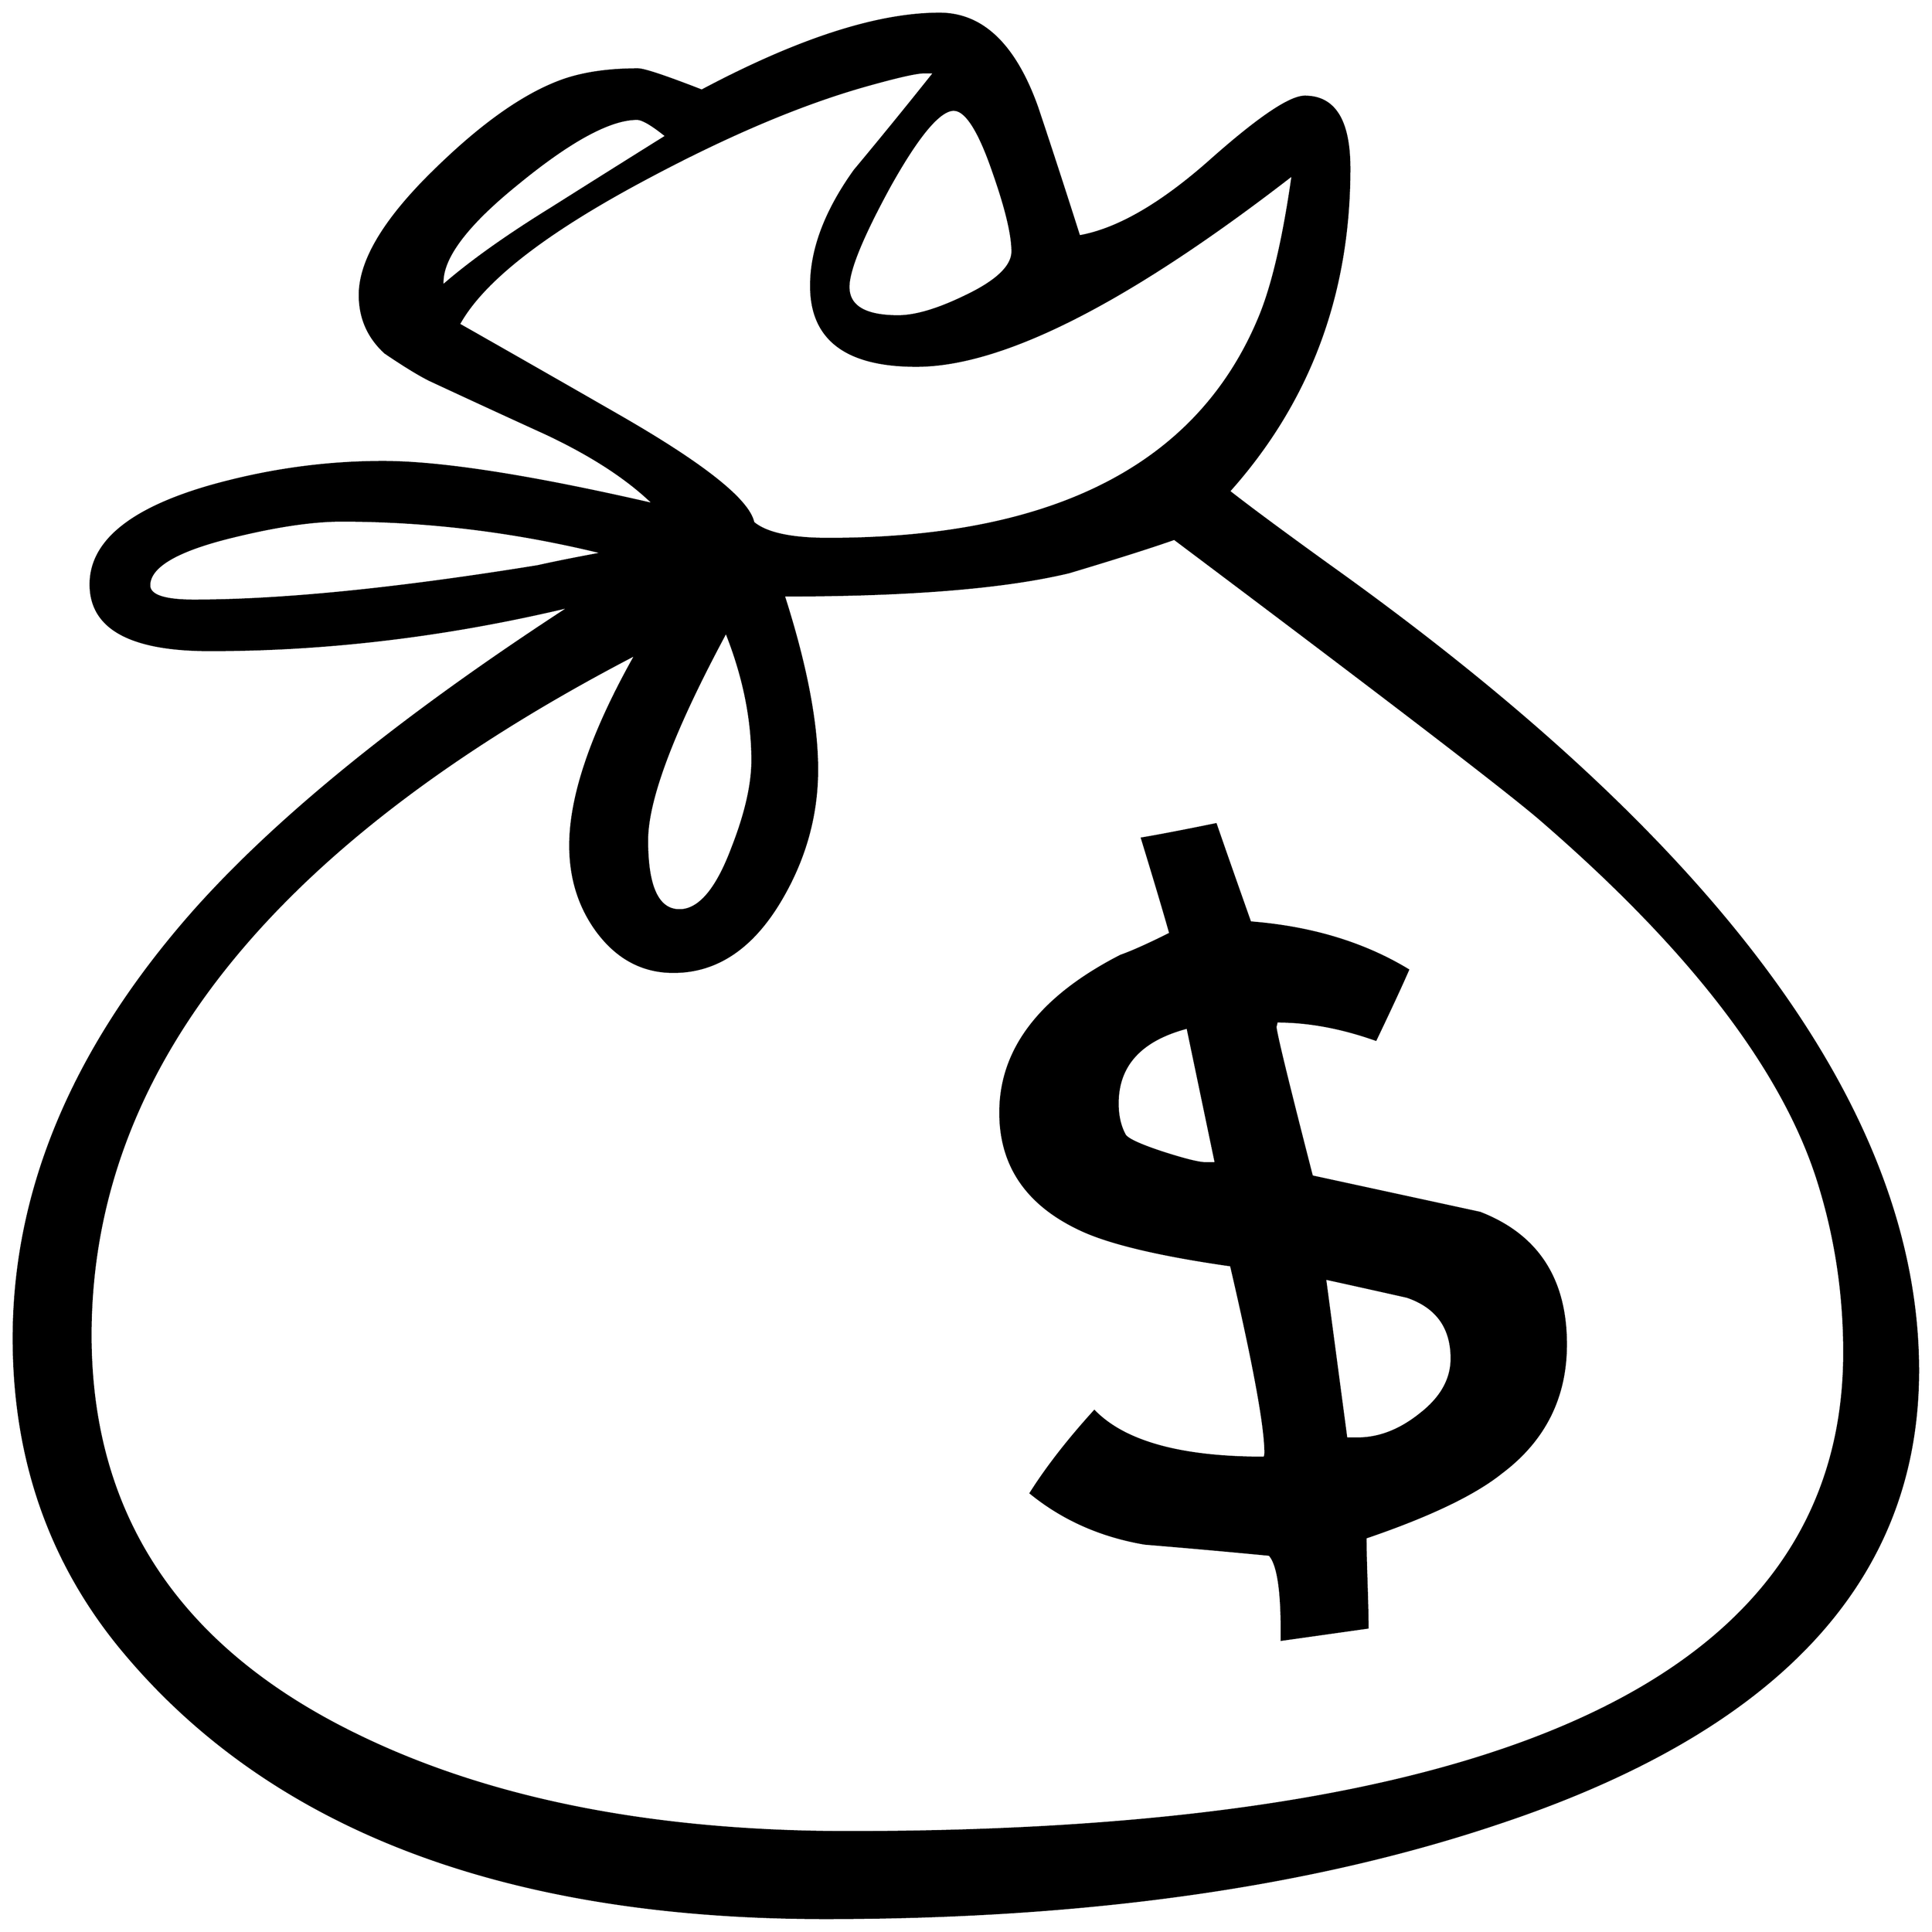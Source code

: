 


\begin{tikzpicture}[y=0.80pt, x=0.80pt, yscale=-1.0, xscale=1.0, inner sep=0pt, outer sep=0pt]
\begin{scope}[shift={(100.0,1715.0)},nonzero rule]
  \path[draw=.,fill=.,line width=1.600pt] (1964.0,-191.0) ..
    controls (1964.0,14.333) and (1827.0,163.0) .. (1553.0,255.0)
    .. controls (1366.333,318.333) and (1143.333,350.0) ..
    (884.0,350.0) .. controls (568.667,350.0) and (337.667,262.333) ..
    (191.0,87.0) .. controls (118.333,0.333) and (82.0,-103.0) ..
    (82.0,-223.0) .. controls (82.0,-370.333) and (141.667,-511.333)
    .. (261.0,-646.0) .. controls (343.667,-738.667) and
    (466.333,-838.0) .. (629.0,-944.0) -- (627.0,-945.0) ..
    controls (508.333,-917.0) and (391.333,-903.0) .. (276.0,-903.0)
    .. controls (197.333,-903.0) and (158.0,-924.667) ..
    (158.0,-968.0) .. controls (158.0,-1010.0) and
    (197.333,-1042.333) .. (276.0,-1065.0) .. controls
    (332.667,-1081.0) and (389.667,-1089.0) .. (447.0,-1089.0) ..
    controls (503.667,-1089.0) and (591.667,-1075.333) ..
    (711.0,-1048.0) -- (714.0,-1048.0) .. controls
    (688.667,-1072.667) and (653.333,-1095.667) .. (608.0,-1117.0) ..
    controls (570.0,-1134.333) and (531.667,-1152.0) ..
    (493.0,-1170.0) .. controls (482.333,-1175.333) and
    (467.667,-1184.333) .. (449.0,-1197.0) .. controls
    (432.333,-1212.333) and (424.0,-1231.333) .. (424.0,-1254.0) ..
    controls (424.0,-1288.667) and (449.667,-1330.667) ..
    (501.0,-1380.0) .. controls (547.667,-1425.333) and
    (589.667,-1454.333) .. (627.0,-1467.0) .. controls
    (647.0,-1473.667) and (671.0,-1477.0) .. (699.0,-1477.0) ..
    controls (705.0,-1477.0) and (726.0,-1470.0) ..
    (762.0,-1456.0) .. controls (857.333,-1506.667) and
    (935.667,-1532.0) .. (997.0,-1532.0) .. controls
    (1039.667,-1532.0) and (1072.0,-1500.667) .. (1094.0,-1438.0) ..
    controls (1108.0,-1396.0) and (1121.667,-1354.0) ..
    (1135.0,-1312.0) .. controls (1173.0,-1318.667) and
    (1216.667,-1344.0) .. (1266.0,-1388.0) .. controls
    (1312.667,-1429.333) and (1343.333,-1450.0) .. (1358.0,-1450.0) ..
    controls (1387.333,-1450.0) and (1402.0,-1426.333) ..
    (1402.0,-1379.0) .. controls (1402.0,-1255.0) and
    (1362.333,-1148.667) .. (1283.0,-1060.0) .. controls
    (1304.333,-1043.333) and (1337.667,-1018.667) .. (1383.0,-986.0) ..
    controls (1770.333,-709.333) and (1964.0,-444.333) ..
    (1964.0,-191.0) -- cycle(1069.0,-1297.0) .. controls
    (1069.0,-1313.667) and (1062.667,-1340.0) .. (1050.0,-1376.0) ..
    controls (1036.0,-1416.667) and (1023.0,-1437.0) ..
    (1011.0,-1437.0) .. controls (997.0,-1437.0) and
    (976.0,-1412.0) .. (948.0,-1362.0) .. controls
    (920.667,-1312.0) and (907.0,-1278.667) .. (907.0,-1262.0) ..
    controls (907.0,-1242.667) and (923.333,-1233.0) ..
    (956.0,-1233.0) .. controls (973.333,-1233.0) and
    (995.667,-1239.667) .. (1023.0,-1253.0) .. controls
    (1053.667,-1267.667) and (1069.0,-1282.333) .. (1069.0,-1297.0) --
    cycle(1346.0,-1373.0) .. controls (1183.333,-1247.0) and
    (1059.333,-1184.0) .. (974.0,-1184.0) .. controls
    (904.667,-1184.0) and (870.0,-1210.333) .. (870.0,-1263.0) ..
    controls (870.0,-1299.0) and (884.333,-1337.0) ..
    (913.0,-1377.0) .. controls (939.667,-1409.0) and
    (966.0,-1441.333) .. (992.0,-1474.0) -- (982.0,-1474.0) ..
    controls (974.667,-1474.0) and (956.667,-1470.0) ..
    (928.0,-1462.0) .. controls (862.667,-1444.0) and
    (788.333,-1412.667) .. (705.0,-1368.0) .. controls
    (606.333,-1315.333) and (545.333,-1267.667) .. (522.0,-1225.0) ..
    controls (576.0,-1194.333) and (629.667,-1163.667) ..
    (683.0,-1133.0) .. controls (765.0,-1085.667) and
    (808.333,-1051.0) .. (813.0,-1029.0) .. controls
    (825.667,-1018.333) and (850.333,-1013.0) .. (887.0,-1013.0) ..
    controls (1111.667,-1013.0) and (1254.0,-1086.667) ..
    (1314.0,-1234.0) .. controls (1326.667,-1265.333) and
    (1337.333,-1311.667) .. (1346.0,-1373.0) -- cycle(727.0,-1411.0)
    .. controls (713.0,-1422.333) and (703.333,-1428.0) ..
    (698.0,-1428.0) .. controls (671.333,-1428.0) and
    (632.0,-1406.667) .. (580.0,-1364.0) .. controls
    (528.0,-1322.0) and (503.333,-1288.333) .. (506.0,-1263.0) ..
    controls (532.667,-1286.333) and (568.667,-1312.0) ..
    (614.0,-1340.0) .. controls (652.0,-1364.0) and
    (689.667,-1387.667) .. (727.0,-1411.0) -- cycle(812.0,-794.0) ..
    controls (812.0,-835.333) and (803.333,-877.667) .. (786.0,-921.0)
    .. controls (734.0,-824.333) and (708.0,-755.667) ..
    (708.0,-715.0) .. controls (708.0,-669.0) and (718.667,-646.0)
    .. (740.0,-646.0) .. controls (759.333,-646.0) and
    (776.667,-666.333) .. (792.0,-707.0) .. controls (805.333,-741.0)
    and (812.0,-770.0) .. (812.0,-794.0) -- cycle(665.0,-999.0)
    .. controls (578.333,-1020.333) and (492.0,-1031.0) ..
    (406.0,-1031.0) .. controls (377.333,-1031.0) and
    (341.333,-1025.667) .. (298.0,-1015.0) .. controls
    (243.333,-1001.667) and (216.0,-985.667) .. (216.0,-967.0) ..
    controls (216.0,-957.0) and (230.667,-952.0) .. (260.0,-952.0)
    .. controls (346.667,-952.0) and (460.0,-963.333) ..
    (600.0,-986.0) .. controls (614.667,-989.333) and (636.333,-993.667)
    .. (665.0,-999.0) -- cycle(1891.0,-209.0) .. controls
    (1891.0,-267.667) and (1882.333,-324.333) .. (1865.0,-379.0) ..
    controls (1830.333,-488.333) and (1740.0,-606.333) ..
    (1594.0,-733.0) .. controls (1564.667,-759.0) and
    (1443.0,-852.333) .. (1229.0,-1013.0) .. controls
    (1206.333,-1005.0) and (1171.667,-994.0) .. (1125.0,-980.0) ..
    controls (1061.0,-964.667) and (967.0,-957.0) ..
    (843.0,-957.0) .. controls (865.0,-888.333) and (876.0,-831.0)
    .. (876.0,-785.0) .. controls (876.0,-739.667) and
    (864.0,-696.667) .. (840.0,-656.0) .. controls (812.0,-608.667)
    and (776.667,-585.0) .. (734.0,-585.0) .. controls
    (703.333,-585.0) and (678.0,-598.667) .. (658.0,-626.0) ..
    controls (640.667,-650.0) and (632.0,-678.0) .. (632.0,-710.0)
    .. controls (632.0,-759.333) and (653.667,-822.333) ..
    (697.0,-899.0) .. controls (337.667,-712.333) and (158.0,-488.0)
    .. (158.0,-226.0) .. controls (158.0,-50.0) and (243.667,80.667)
    .. (415.0,166.0) .. controls (547.0,232.0) and (711.0,265.0)
    .. (907.0,265.0) .. controls (1563.0,265.0) and
    (1891.0,107.0) .. (1891.0,-209.0) -- cycle(1616.0,-217.0) ..
    controls (1616.0,-164.333) and (1594.667,-122.0) ..
    (1552.0,-90.0) .. controls (1525.333,-68.667) and (1480.667,-47.333)
    .. (1418.0,-26.0) .. controls (1418.0,-15.333) and
    (1418.333,-0.333) .. (1419.0,19.0) .. controls (1419.667,40.333) and
    (1420.0,55.0) .. (1420.0,63.0) -- (1335.0,75.0) .. controls
    (1335.667,28.333) and (1331.667,0.333) .. (1323.0,-9.0) .. controls
    (1281.667,-13.0) and (1240.667,-16.667) .. (1200.0,-20.0) ..
    controls (1156.667,-27.333) and (1119.0,-44.0) .. (1087.0,-70.0)
    .. controls (1103.0,-95.333) and (1124.0,-122.333) ..
    (1150.0,-151.0) .. controls (1180.0,-120.333) and
    (1235.667,-105.0) .. (1317.0,-105.0) -- (1318.0,-105.0) ..
    controls (1318.667,-106.333) and (1319.0,-108.0) ..
    (1319.0,-110.0) .. controls (1319.0,-136.0) and
    (1307.667,-197.667) .. (1285.0,-295.0) .. controls
    (1215.0,-305.0) and (1165.667,-316.667) .. (1137.0,-330.0) ..
    controls (1083.667,-354.667) and (1057.0,-393.333) ..
    (1057.0,-446.0) .. controls (1057.0,-508.667) and
    (1096.667,-560.333) .. (1176.0,-601.0) .. controls
    (1187.333,-605.0) and (1203.667,-612.333) .. (1225.0,-623.0) ..
    controls (1219.0,-644.333) and (1209.667,-675.667) ..
    (1197.0,-717.0) .. controls (1213.0,-719.667) and
    (1237.333,-724.333) .. (1270.0,-731.0) .. controls
    (1277.333,-709.667) and (1288.667,-677.333) .. (1304.0,-634.0) ..
    controls (1364.0,-629.333) and (1416.0,-613.667) ..
    (1460.0,-587.0) .. controls (1453.333,-571.667) and
    (1442.667,-548.667) .. (1428.0,-518.0) .. controls
    (1394.0,-530.0) and (1361.667,-536.0) .. (1331.0,-536.0) --
    (1330.0,-536.0) .. controls (1330.0,-534.667) and
    (1329.667,-533.0) .. (1329.0,-531.0) .. controls
    (1329.0,-525.667) and (1341.0,-476.333) .. (1365.0,-383.0) ..
    controls (1420.333,-371.0) and (1475.667,-359.0) ..
    (1531.0,-347.0) .. controls (1587.667,-325.0) and
    (1616.0,-281.667) .. (1616.0,-217.0) -- cycle(1270.0,-396.0)
    -- (1242.0,-530.0) .. controls (1196.0,-518.0) and
    (1173.0,-493.0) .. (1173.0,-455.0) .. controls
    (1173.0,-443.0) and (1175.333,-432.667) .. (1180.0,-424.0) ..
    controls (1182.0,-420.0) and (1194.0,-414.333) ..
    (1216.0,-407.0) .. controls (1238.667,-399.667) and
    (1253.333,-396.0) .. (1260.0,-396.0) -- (1270.0,-396.0) --
    cycle(1503.0,-203.0) .. controls (1503.0,-233.667) and
    (1488.333,-254.0) .. (1459.0,-264.0) .. controls
    (1432.333,-270.0) and (1405.333,-276.0) .. (1378.0,-282.0) --
    (1399.0,-124.0) -- (1410.0,-124.0) .. controls
    (1431.333,-124.0) and (1452.0,-132.0) .. (1472.0,-148.0) ..
    controls (1492.667,-164.0) and (1503.0,-182.333) ..
    (1503.0,-203.0) -- cycle;
\end{scope}

\end{tikzpicture}


